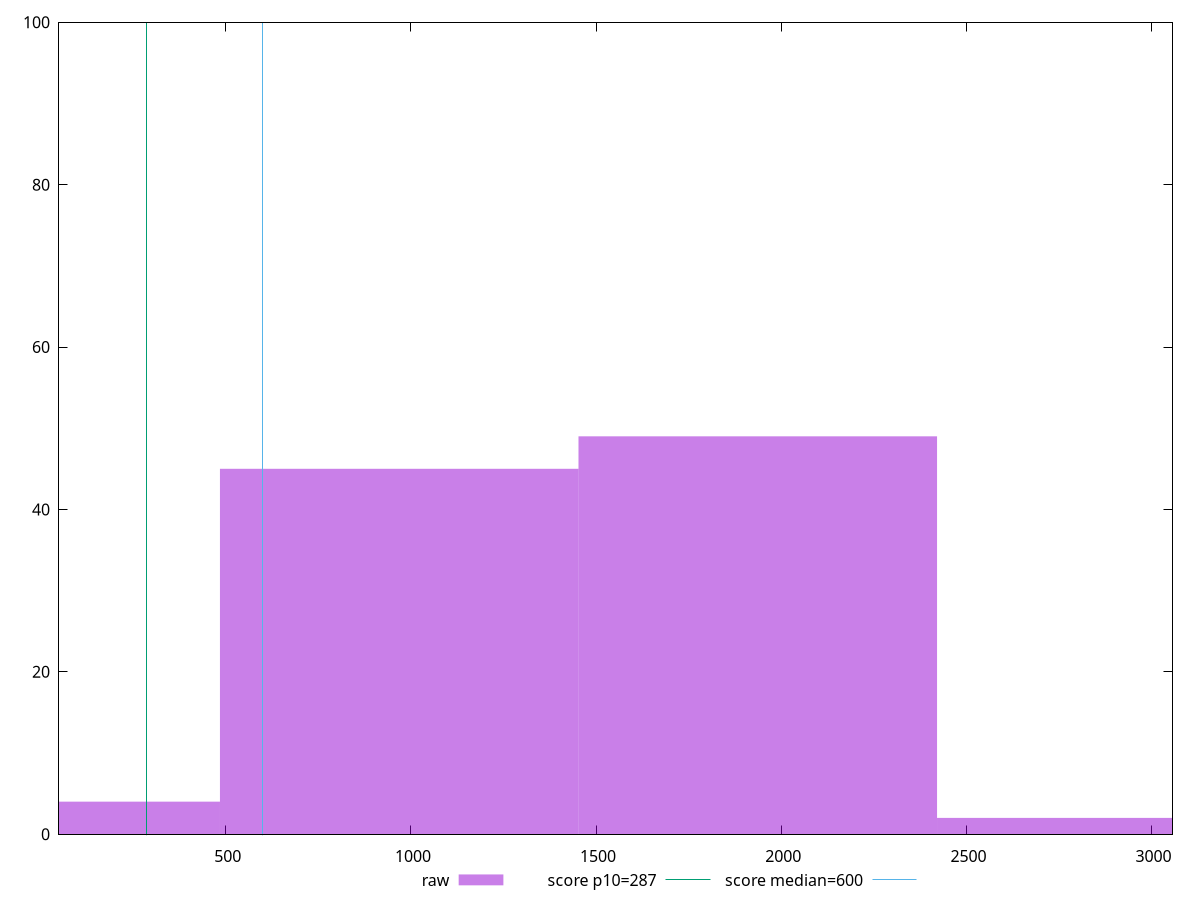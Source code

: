 reset

$raw <<EOF
968.2691620552829 45
0 4
1936.5383241105658 49
2904.807486165849 2
EOF

set key outside below
set boxwidth 968.2691620552829
set xrange [49.5:3056.499999999999]
set yrange [0:100]
set trange [0:100]
set style fill transparent solid 0.5 noborder

set parametric
set terminal svg size 640, 490 enhanced background rgb 'white'
set output "report/report_00029_2021-02-24T13-36-40.390Z/total-blocking-time/samples/music/raw/histogram.svg"

plot $raw title "raw" with boxes, \
     287,t title "score p10=287", \
     600,t title "score median=600"

reset
